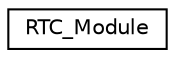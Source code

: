 digraph "Graphical Class Hierarchy"
{
 // LATEX_PDF_SIZE
  edge [fontname="Helvetica",fontsize="10",labelfontname="Helvetica",labelfontsize="10"];
  node [fontname="Helvetica",fontsize="10",shape=record];
  rankdir="LR";
  Node0 [label="RTC_Module",height=0.2,width=0.4,color="black", fillcolor="white", style="filled",URL="$classRTC__Module.html",tooltip="Class for managing and interacting with the RTC (Real-Time Clock) module."];
}
